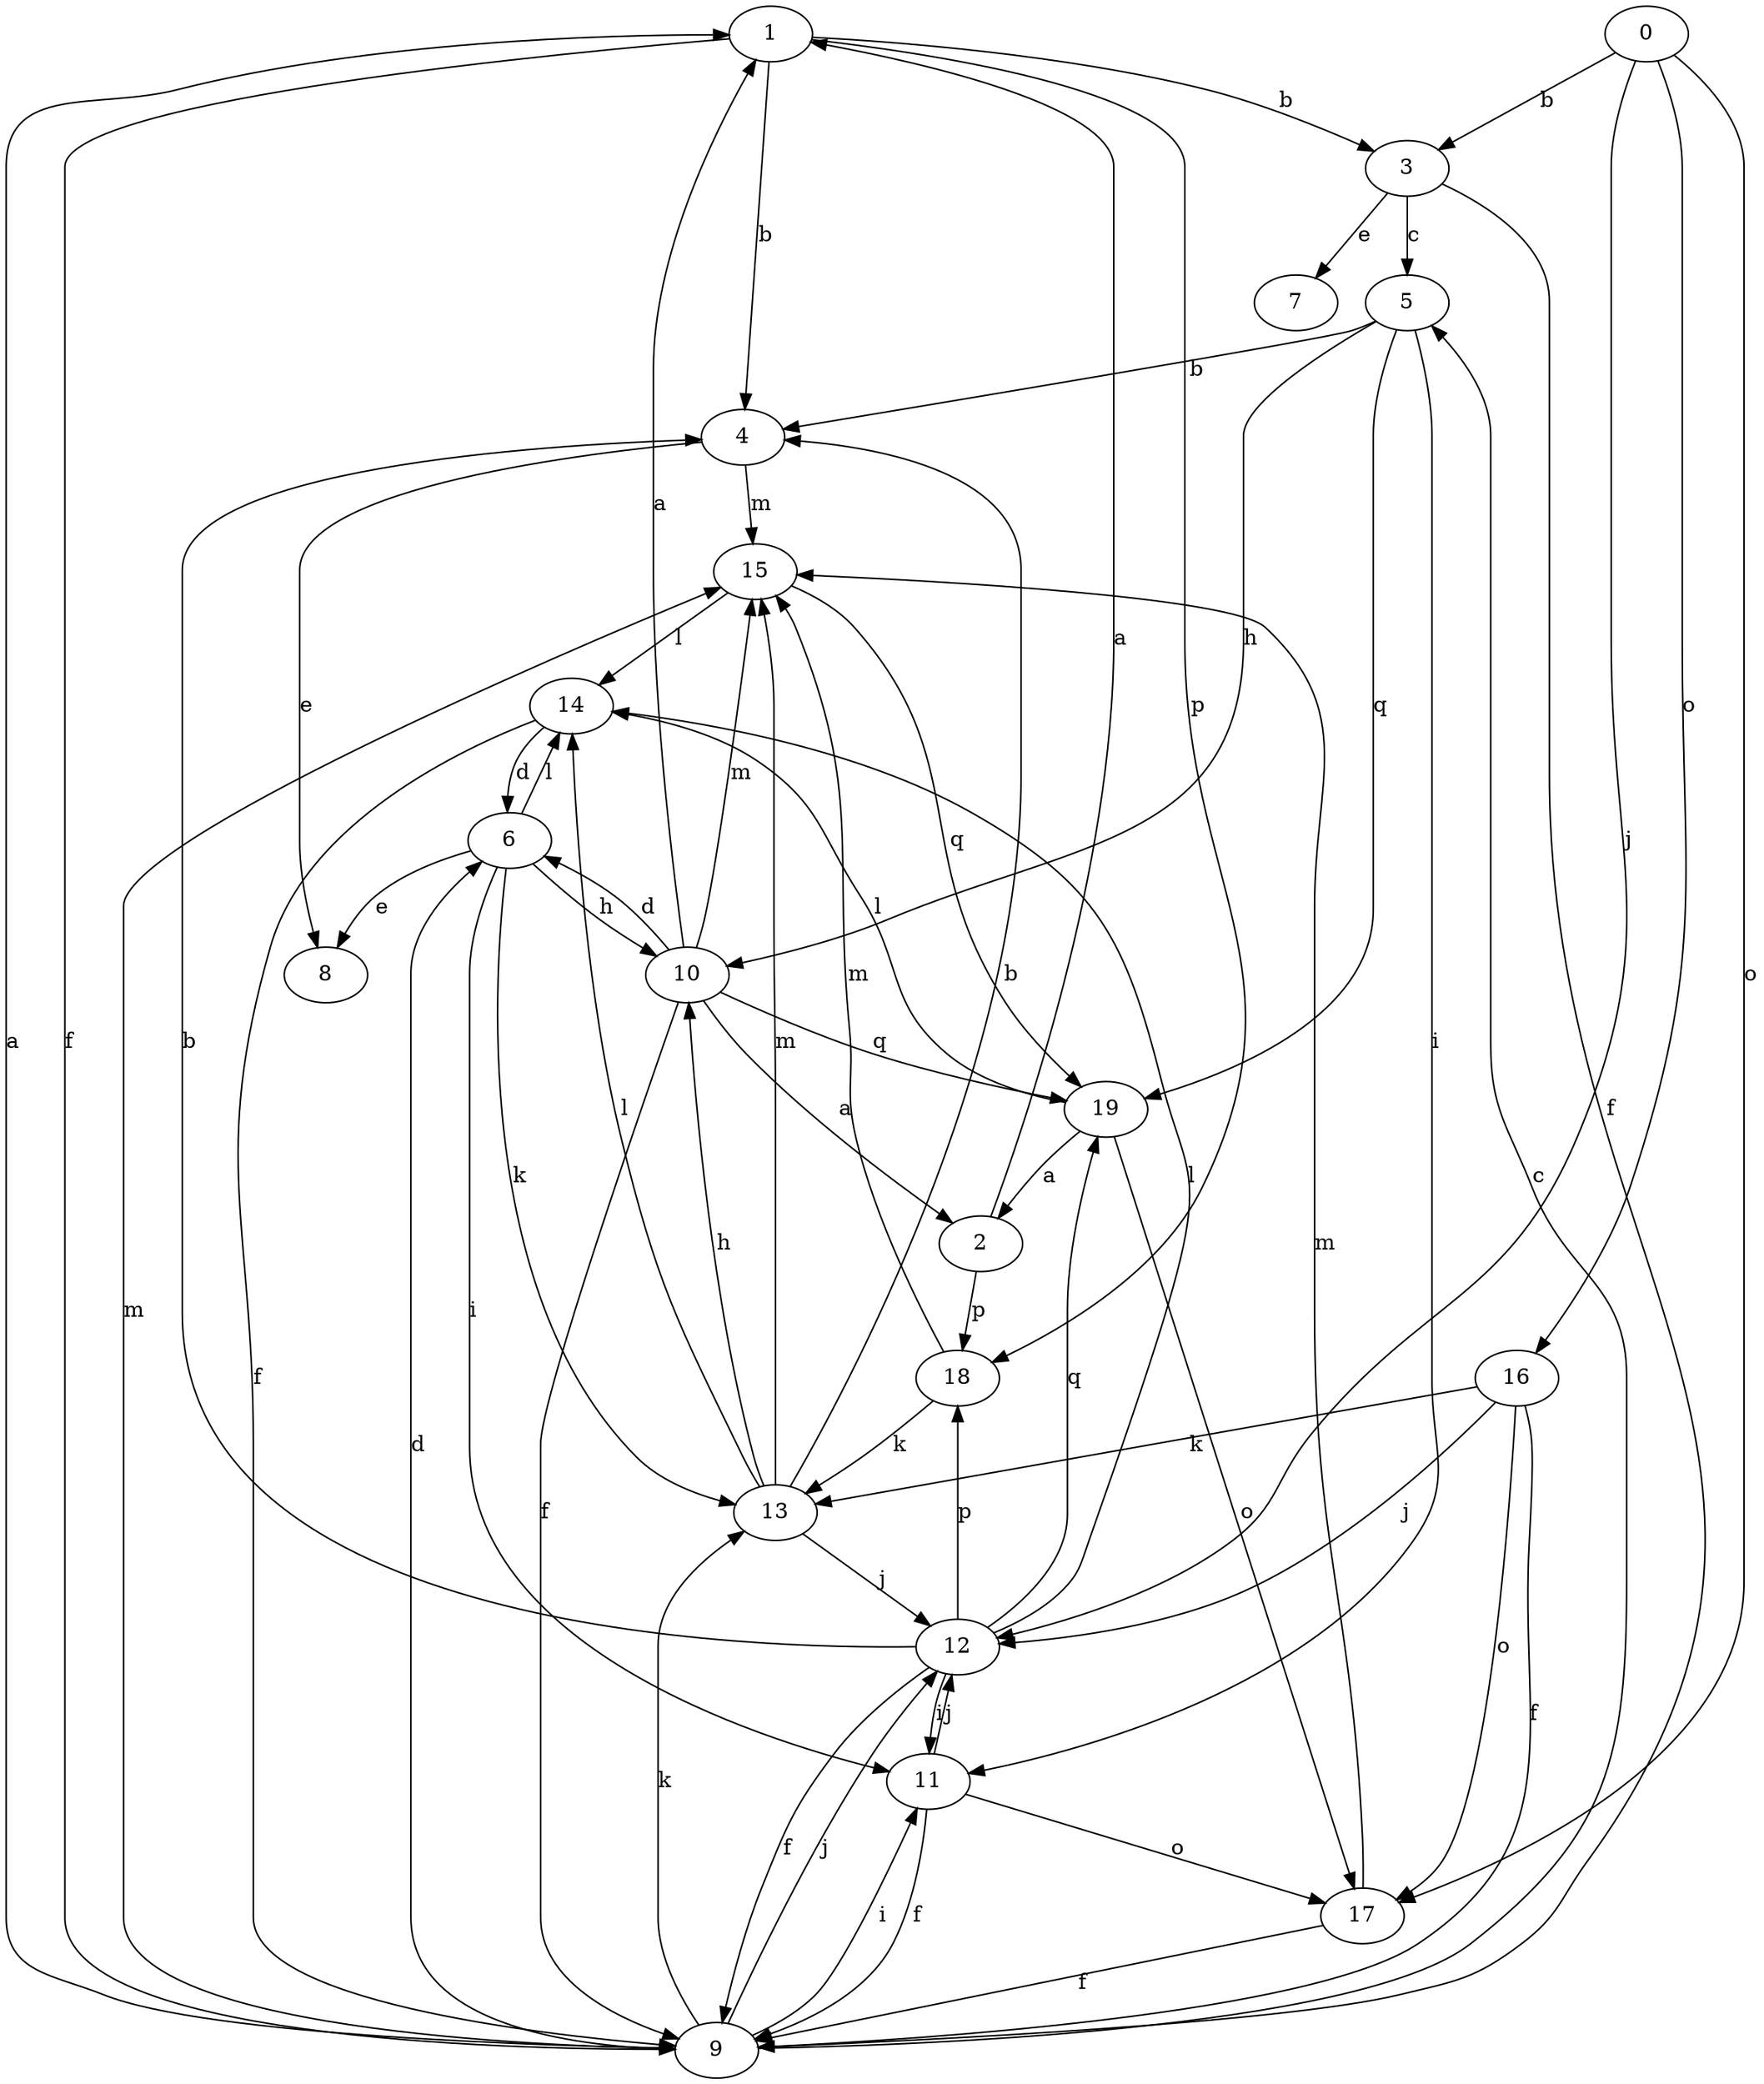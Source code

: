 strict digraph  {
1;
2;
0;
3;
4;
5;
6;
7;
8;
9;
10;
11;
12;
13;
14;
15;
16;
17;
18;
19;
1 -> 3  [label=b];
1 -> 4  [label=b];
1 -> 9  [label=f];
1 -> 18  [label=p];
2 -> 1  [label=a];
2 -> 18  [label=p];
0 -> 3  [label=b];
0 -> 12  [label=j];
0 -> 16  [label=o];
0 -> 17  [label=o];
3 -> 5  [label=c];
3 -> 7  [label=e];
3 -> 9  [label=f];
4 -> 8  [label=e];
4 -> 15  [label=m];
5 -> 4  [label=b];
5 -> 10  [label=h];
5 -> 11  [label=i];
5 -> 19  [label=q];
6 -> 8  [label=e];
6 -> 10  [label=h];
6 -> 11  [label=i];
6 -> 13  [label=k];
6 -> 14  [label=l];
9 -> 1  [label=a];
9 -> 5  [label=c];
9 -> 6  [label=d];
9 -> 11  [label=i];
9 -> 12  [label=j];
9 -> 13  [label=k];
9 -> 15  [label=m];
10 -> 1  [label=a];
10 -> 2  [label=a];
10 -> 6  [label=d];
10 -> 9  [label=f];
10 -> 15  [label=m];
10 -> 19  [label=q];
11 -> 9  [label=f];
11 -> 12  [label=j];
11 -> 17  [label=o];
12 -> 4  [label=b];
12 -> 9  [label=f];
12 -> 11  [label=i];
12 -> 14  [label=l];
12 -> 18  [label=p];
12 -> 19  [label=q];
13 -> 4  [label=b];
13 -> 10  [label=h];
13 -> 12  [label=j];
13 -> 14  [label=l];
13 -> 15  [label=m];
14 -> 6  [label=d];
14 -> 9  [label=f];
15 -> 14  [label=l];
15 -> 19  [label=q];
16 -> 9  [label=f];
16 -> 12  [label=j];
16 -> 13  [label=k];
16 -> 17  [label=o];
17 -> 9  [label=f];
17 -> 15  [label=m];
18 -> 13  [label=k];
18 -> 15  [label=m];
19 -> 2  [label=a];
19 -> 14  [label=l];
19 -> 17  [label=o];
}
